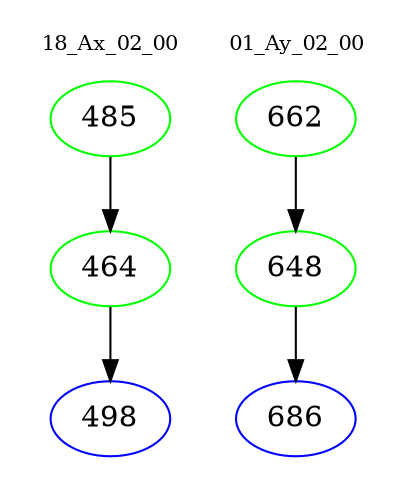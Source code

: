 digraph{
subgraph cluster_0 {
color = white
label = "18_Ax_02_00";
fontsize=10;
T0_485 [label="485", color="green"]
T0_485 -> T0_464 [color="black"]
T0_464 [label="464", color="green"]
T0_464 -> T0_498 [color="black"]
T0_498 [label="498", color="blue"]
}
subgraph cluster_1 {
color = white
label = "01_Ay_02_00";
fontsize=10;
T1_662 [label="662", color="green"]
T1_662 -> T1_648 [color="black"]
T1_648 [label="648", color="green"]
T1_648 -> T1_686 [color="black"]
T1_686 [label="686", color="blue"]
}
}
